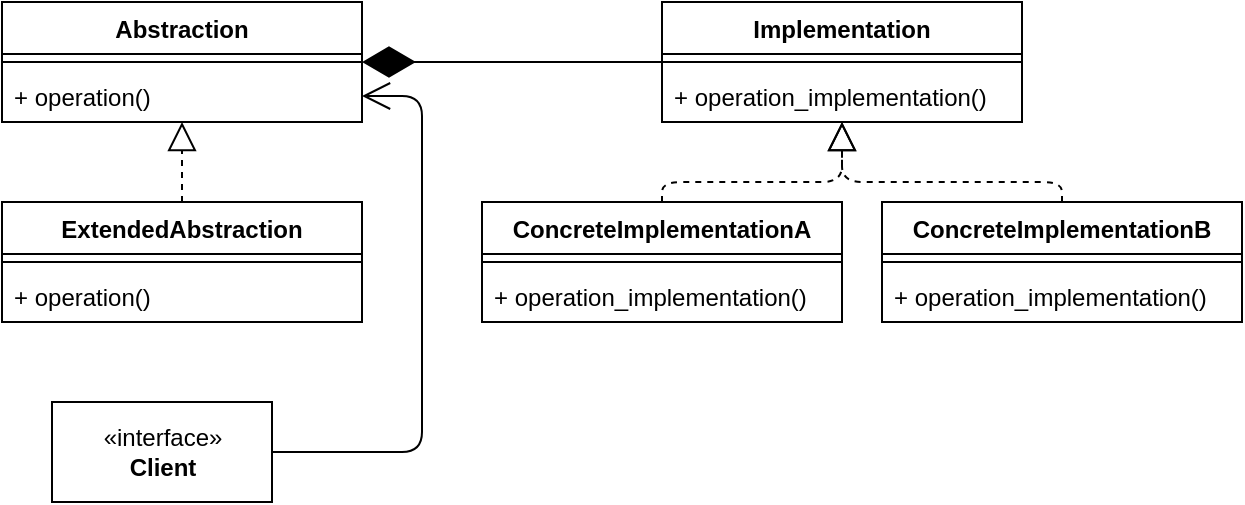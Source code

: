 <mxfile version="14.6.6" type="embed"><diagram id="422eNQDbf3BPdJexC1Qh" name="Page-1"><mxGraphModel dx="945" dy="431" grid="1" gridSize="10" guides="1" tooltips="1" connect="1" arrows="1" fold="1" page="1" pageScale="1" pageWidth="850" pageHeight="1100" math="0" shadow="0"><root><mxCell id="0"/><mxCell id="1" parent="0"/><mxCell id="2" value="Abstraction" style="swimlane;fontStyle=1;align=center;verticalAlign=top;childLayout=stackLayout;horizontal=1;startSize=26;horizontalStack=0;resizeParent=1;resizeParentMax=0;resizeLast=0;collapsible=1;marginBottom=0;" parent="1" vertex="1"><mxGeometry x="100" y="100" width="180" height="60" as="geometry"/></mxCell><mxCell id="4" value="" style="line;strokeWidth=1;fillColor=none;align=left;verticalAlign=middle;spacingTop=-1;spacingLeft=3;spacingRight=3;rotatable=0;labelPosition=right;points=[];portConstraint=eastwest;" parent="2" vertex="1"><mxGeometry y="26" width="180" height="8" as="geometry"/></mxCell><mxCell id="5" value="+ operation()" style="text;strokeColor=none;fillColor=none;align=left;verticalAlign=top;spacingLeft=4;spacingRight=4;overflow=hidden;rotatable=0;points=[[0,0.5],[1,0.5]];portConstraint=eastwest;" parent="2" vertex="1"><mxGeometry y="34" width="180" height="26" as="geometry"/></mxCell><mxCell id="6" value="ExtendedAbstraction" style="swimlane;fontStyle=1;align=center;verticalAlign=top;childLayout=stackLayout;horizontal=1;startSize=26;horizontalStack=0;resizeParent=1;resizeParentMax=0;resizeLast=0;collapsible=1;marginBottom=0;" parent="1" vertex="1"><mxGeometry x="100" y="200" width="180" height="60" as="geometry"/></mxCell><mxCell id="8" value="" style="line;strokeWidth=1;fillColor=none;align=left;verticalAlign=middle;spacingTop=-1;spacingLeft=3;spacingRight=3;rotatable=0;labelPosition=right;points=[];portConstraint=eastwest;" parent="6" vertex="1"><mxGeometry y="26" width="180" height="8" as="geometry"/></mxCell><mxCell id="9" value="+ operation()" style="text;strokeColor=none;fillColor=none;align=left;verticalAlign=top;spacingLeft=4;spacingRight=4;overflow=hidden;rotatable=0;points=[[0,0.5],[1,0.5]];portConstraint=eastwest;" parent="6" vertex="1"><mxGeometry y="34" width="180" height="26" as="geometry"/></mxCell><mxCell id="10" value="" style="endArrow=block;dashed=1;endFill=0;endSize=12;html=1;exitX=0.5;exitY=0;exitDx=0;exitDy=0;entryX=0.5;entryY=1;entryDx=0;entryDy=0;entryPerimeter=0;" parent="1" source="6" target="5" edge="1"><mxGeometry width="160" relative="1" as="geometry"><mxPoint x="170" y="190" as="sourcePoint"/><mxPoint x="330" y="190" as="targetPoint"/></mxGeometry></mxCell><mxCell id="11" value="Implementation" style="swimlane;fontStyle=1;align=center;verticalAlign=top;childLayout=stackLayout;horizontal=1;startSize=26;horizontalStack=0;resizeParent=1;resizeParentMax=0;resizeLast=0;collapsible=1;marginBottom=0;" parent="1" vertex="1"><mxGeometry x="430" y="100" width="180" height="60" as="geometry"/></mxCell><mxCell id="13" value="" style="line;strokeWidth=1;fillColor=none;align=left;verticalAlign=middle;spacingTop=-1;spacingLeft=3;spacingRight=3;rotatable=0;labelPosition=right;points=[];portConstraint=eastwest;" parent="11" vertex="1"><mxGeometry y="26" width="180" height="8" as="geometry"/></mxCell><mxCell id="14" value="+ operation_implementation()" style="text;strokeColor=none;fillColor=none;align=left;verticalAlign=top;spacingLeft=4;spacingRight=4;overflow=hidden;rotatable=0;points=[[0,0.5],[1,0.5]];portConstraint=eastwest;" parent="11" vertex="1"><mxGeometry y="34" width="180" height="26" as="geometry"/></mxCell><mxCell id="15" value="ConcreteImplementationA" style="swimlane;fontStyle=1;align=center;verticalAlign=top;childLayout=stackLayout;horizontal=1;startSize=26;horizontalStack=0;resizeParent=1;resizeParentMax=0;resizeLast=0;collapsible=1;marginBottom=0;" parent="1" vertex="1"><mxGeometry x="340" y="200" width="180" height="60" as="geometry"/></mxCell><mxCell id="17" value="" style="line;strokeWidth=1;fillColor=none;align=left;verticalAlign=middle;spacingTop=-1;spacingLeft=3;spacingRight=3;rotatable=0;labelPosition=right;points=[];portConstraint=eastwest;" parent="15" vertex="1"><mxGeometry y="26" width="180" height="8" as="geometry"/></mxCell><mxCell id="18" value="+ operation_implementation()" style="text;strokeColor=none;fillColor=none;align=left;verticalAlign=top;spacingLeft=4;spacingRight=4;overflow=hidden;rotatable=0;points=[[0,0.5],[1,0.5]];portConstraint=eastwest;" parent="15" vertex="1"><mxGeometry y="34" width="180" height="26" as="geometry"/></mxCell><mxCell id="19" value="ConcreteImplementationB" style="swimlane;fontStyle=1;align=center;verticalAlign=top;childLayout=stackLayout;horizontal=1;startSize=26;horizontalStack=0;resizeParent=1;resizeParentMax=0;resizeLast=0;collapsible=1;marginBottom=0;" parent="1" vertex="1"><mxGeometry x="540" y="200" width="180" height="60" as="geometry"/></mxCell><mxCell id="21" value="" style="line;strokeWidth=1;fillColor=none;align=left;verticalAlign=middle;spacingTop=-1;spacingLeft=3;spacingRight=3;rotatable=0;labelPosition=right;points=[];portConstraint=eastwest;" parent="19" vertex="1"><mxGeometry y="26" width="180" height="8" as="geometry"/></mxCell><mxCell id="22" value="+ operation_implementation()" style="text;strokeColor=none;fillColor=none;align=left;verticalAlign=top;spacingLeft=4;spacingRight=4;overflow=hidden;rotatable=0;points=[[0,0.5],[1,0.5]];portConstraint=eastwest;" parent="19" vertex="1"><mxGeometry y="34" width="180" height="26" as="geometry"/></mxCell><mxCell id="24" value="" style="endArrow=diamondThin;endFill=1;endSize=24;html=1;entryX=1;entryY=0.5;entryDx=0;entryDy=0;exitX=0;exitY=0.5;exitDx=0;exitDy=0;exitPerimeter=0;" parent="1" source="13" target="2" edge="1"><mxGeometry width="160" relative="1" as="geometry"><mxPoint x="290" y="170" as="sourcePoint"/><mxPoint x="450" y="170" as="targetPoint"/></mxGeometry></mxCell><mxCell id="25" value="" style="endArrow=block;dashed=1;endFill=0;endSize=12;html=1;exitX=0.5;exitY=0;exitDx=0;exitDy=0;entryX=0.5;entryY=1;entryDx=0;entryDy=0;entryPerimeter=0;" parent="1" source="15" target="14" edge="1"><mxGeometry width="160" relative="1" as="geometry"><mxPoint x="420" y="180" as="sourcePoint"/><mxPoint x="580" y="180" as="targetPoint"/><Array as="points"><mxPoint x="430" y="190"/><mxPoint x="520" y="190"/></Array></mxGeometry></mxCell><mxCell id="27" value="" style="endArrow=block;dashed=1;endFill=0;endSize=12;html=1;exitX=0.5;exitY=0;exitDx=0;exitDy=0;entryX=0.5;entryY=1;entryDx=0;entryDy=0;entryPerimeter=0;" parent="1" source="19" target="14" edge="1"><mxGeometry width="160" relative="1" as="geometry"><mxPoint x="630" y="170" as="sourcePoint"/><mxPoint x="550" y="180" as="targetPoint"/><Array as="points"><mxPoint x="630" y="190"/><mxPoint x="520" y="190"/></Array></mxGeometry></mxCell><mxCell id="28" value="«interface»&lt;br&gt;&lt;b&gt;Client&lt;/b&gt;" style="html=1;" parent="1" vertex="1"><mxGeometry x="125" y="300" width="110" height="50" as="geometry"/></mxCell><mxCell id="29" value="" style="endArrow=open;endFill=1;endSize=12;html=1;exitX=1;exitY=0.5;exitDx=0;exitDy=0;entryX=1;entryY=0.5;entryDx=0;entryDy=0;" parent="1" source="28" target="5" edge="1"><mxGeometry width="160" relative="1" as="geometry"><mxPoint x="250" y="330" as="sourcePoint"/><mxPoint x="410" y="330" as="targetPoint"/><Array as="points"><mxPoint x="310" y="325"/><mxPoint x="310" y="147"/></Array></mxGeometry></mxCell></root></mxGraphModel></diagram></mxfile>